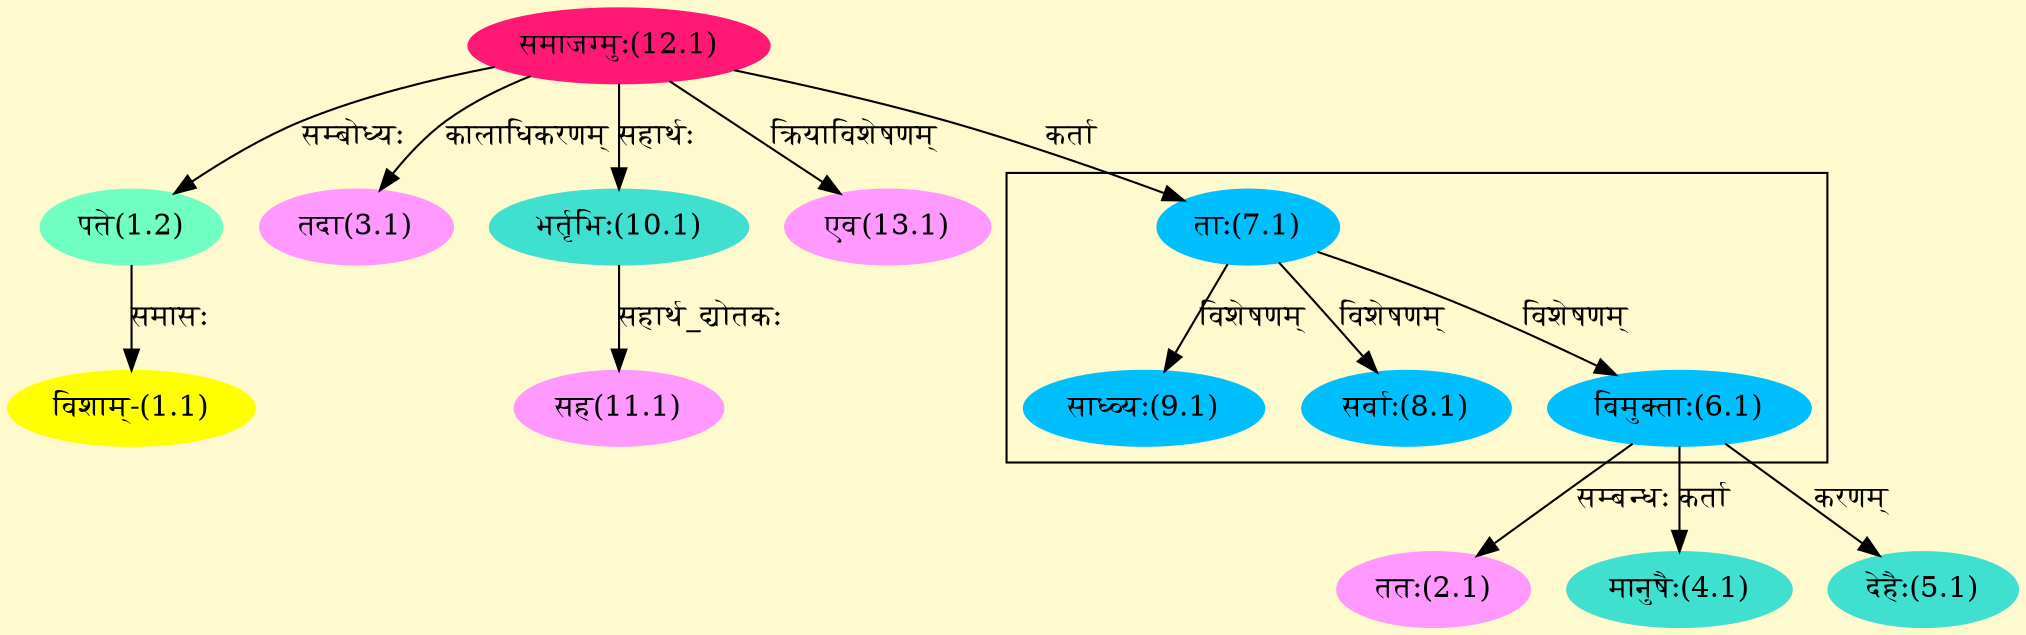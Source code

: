 digraph G{
rankdir=BT;
 compound=true;
 bgcolor="lemonchiffon1";

subgraph cluster_1{
Node6_1 [style=filled, color="#00BFFF" label = "विमुक्ताः(6.1)"]
Node7_1 [style=filled, color="#00BFFF" label = "ताः(7.1)"]
Node8_1 [style=filled, color="#00BFFF" label = "सर्वाः(8.1)"]
Node9_1 [style=filled, color="#00BFFF" label = "साध्व्यः(9.1)"]

}
Node1_1 [style=filled, color="#FFFF00" label = "विशाम्-(1.1)"]
Node1_2 [style=filled, color="#6FFFC3" label = "पते(1.2)"]
Node12_1 [style=filled, color="#FF1975" label = "समाजग्मुः(12.1)"]
Node2_1 [style=filled, color="#FF99FF" label = "ततः(2.1)"]
Node6_1 [style=filled, color="#00BFFF" label = "विमुक्ताः(6.1)"]
Node3_1 [style=filled, color="#FF99FF" label = "तदा(3.1)"]
Node4_1 [style=filled, color="#40E0D0" label = "मानुषैः(4.1)"]
Node5_1 [style=filled, color="#40E0D0" label = "देहैः(5.1)"]
Node7_1 [style=filled, color="#00BFFF" label = "ताः(7.1)"]
Node10_1 [style=filled, color="#40E0D0" label = "भर्तृभिः(10.1)"]
Node11_1 [style=filled, color="#FF99FF" label = "सह(11.1)"]
Node [style=filled, color="" label = "()"]
Node13_1 [style=filled, color="#FF99FF" label = "एव(13.1)"]
/* Start of Relations section */

Node1_1 -> Node1_2 [  label="समासः"  dir="back" ]
Node1_2 -> Node12_1 [  label="सम्बोध्यः"  dir="back" ]
Node2_1 -> Node6_1 [  label="सम्बन्धः"  dir="back" ]
Node3_1 -> Node12_1 [  label="कालाधिकरणम्"  dir="back" ]
Node4_1 -> Node6_1 [  label="कर्ता"  dir="back" ]
Node5_1 -> Node6_1 [  label="करणम्"  dir="back" ]
Node6_1 -> Node7_1 [  label="विशेषणम्"  dir="back" ]
Node7_1 -> Node12_1 [  label="कर्ता"  dir="back" ]
Node8_1 -> Node7_1 [  label="विशेषणम्"  dir="back" ]
Node9_1 -> Node7_1 [  label="विशेषणम्"  dir="back" ]
Node10_1 -> Node12_1 [  label="सहार्थः"  dir="back" ]
Node11_1 -> Node10_1 [  label="सहार्थ_द्योतकः"  dir="back" ]
Node13_1 -> Node12_1 [  label="क्रियाविशेषणम्"  dir="back" ]
}
